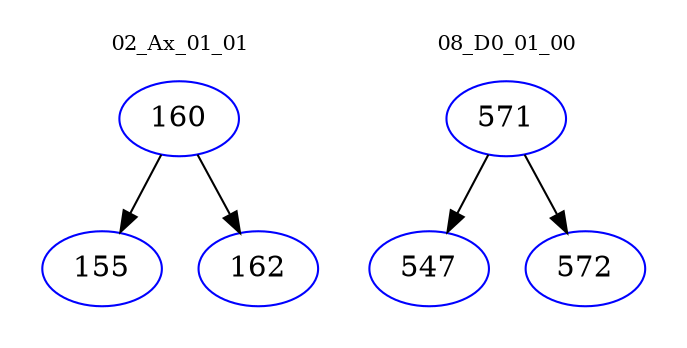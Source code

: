 digraph{
subgraph cluster_0 {
color = white
label = "02_Ax_01_01";
fontsize=10;
T0_160 [label="160", color="blue"]
T0_160 -> T0_155 [color="black"]
T0_155 [label="155", color="blue"]
T0_160 -> T0_162 [color="black"]
T0_162 [label="162", color="blue"]
}
subgraph cluster_1 {
color = white
label = "08_D0_01_00";
fontsize=10;
T1_571 [label="571", color="blue"]
T1_571 -> T1_547 [color="black"]
T1_547 [label="547", color="blue"]
T1_571 -> T1_572 [color="black"]
T1_572 [label="572", color="blue"]
}
}
